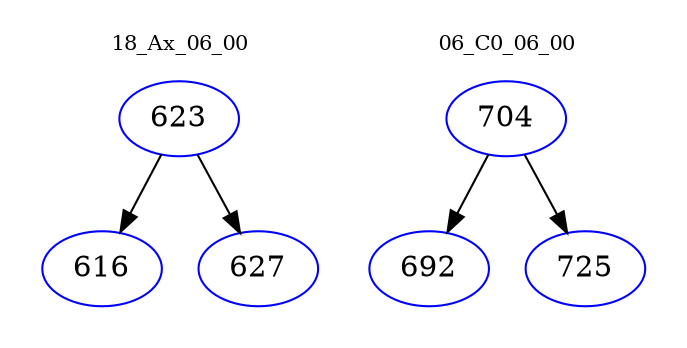 digraph{
subgraph cluster_0 {
color = white
label = "18_Ax_06_00";
fontsize=10;
T0_623 [label="623", color="blue"]
T0_623 -> T0_616 [color="black"]
T0_616 [label="616", color="blue"]
T0_623 -> T0_627 [color="black"]
T0_627 [label="627", color="blue"]
}
subgraph cluster_1 {
color = white
label = "06_C0_06_00";
fontsize=10;
T1_704 [label="704", color="blue"]
T1_704 -> T1_692 [color="black"]
T1_692 [label="692", color="blue"]
T1_704 -> T1_725 [color="black"]
T1_725 [label="725", color="blue"]
}
}

